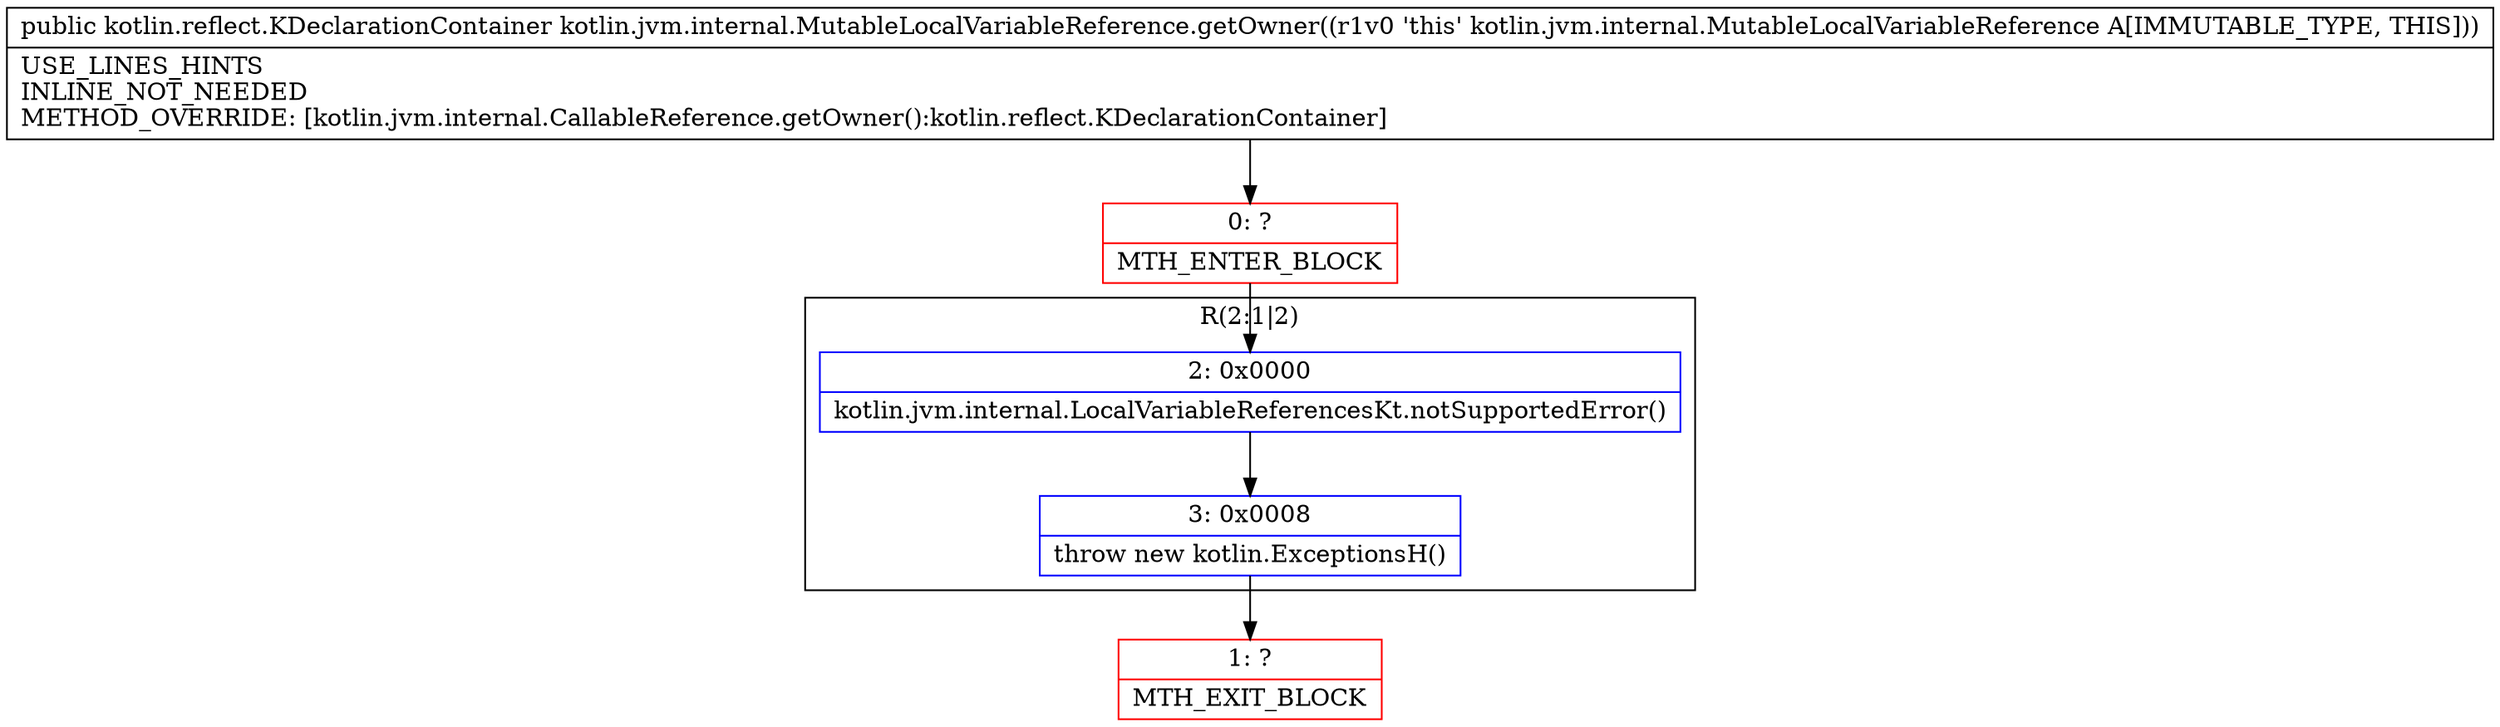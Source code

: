 digraph "CFG forkotlin.jvm.internal.MutableLocalVariableReference.getOwner()Lkotlin\/reflect\/KDeclarationContainer;" {
subgraph cluster_Region_1864649560 {
label = "R(2:1|2)";
node [shape=record,color=blue];
Node_2 [shape=record,label="{2\:\ 0x0000|kotlin.jvm.internal.LocalVariableReferencesKt.notSupportedError()\l}"];
Node_3 [shape=record,label="{3\:\ 0x0008|throw new kotlin.ExceptionsH()\l}"];
}
Node_0 [shape=record,color=red,label="{0\:\ ?|MTH_ENTER_BLOCK\l}"];
Node_1 [shape=record,color=red,label="{1\:\ ?|MTH_EXIT_BLOCK\l}"];
MethodNode[shape=record,label="{public kotlin.reflect.KDeclarationContainer kotlin.jvm.internal.MutableLocalVariableReference.getOwner((r1v0 'this' kotlin.jvm.internal.MutableLocalVariableReference A[IMMUTABLE_TYPE, THIS]))  | USE_LINES_HINTS\lINLINE_NOT_NEEDED\lMETHOD_OVERRIDE: [kotlin.jvm.internal.CallableReference.getOwner():kotlin.reflect.KDeclarationContainer]\l}"];
MethodNode -> Node_0;Node_2 -> Node_3;
Node_3 -> Node_1;
Node_0 -> Node_2;
}

